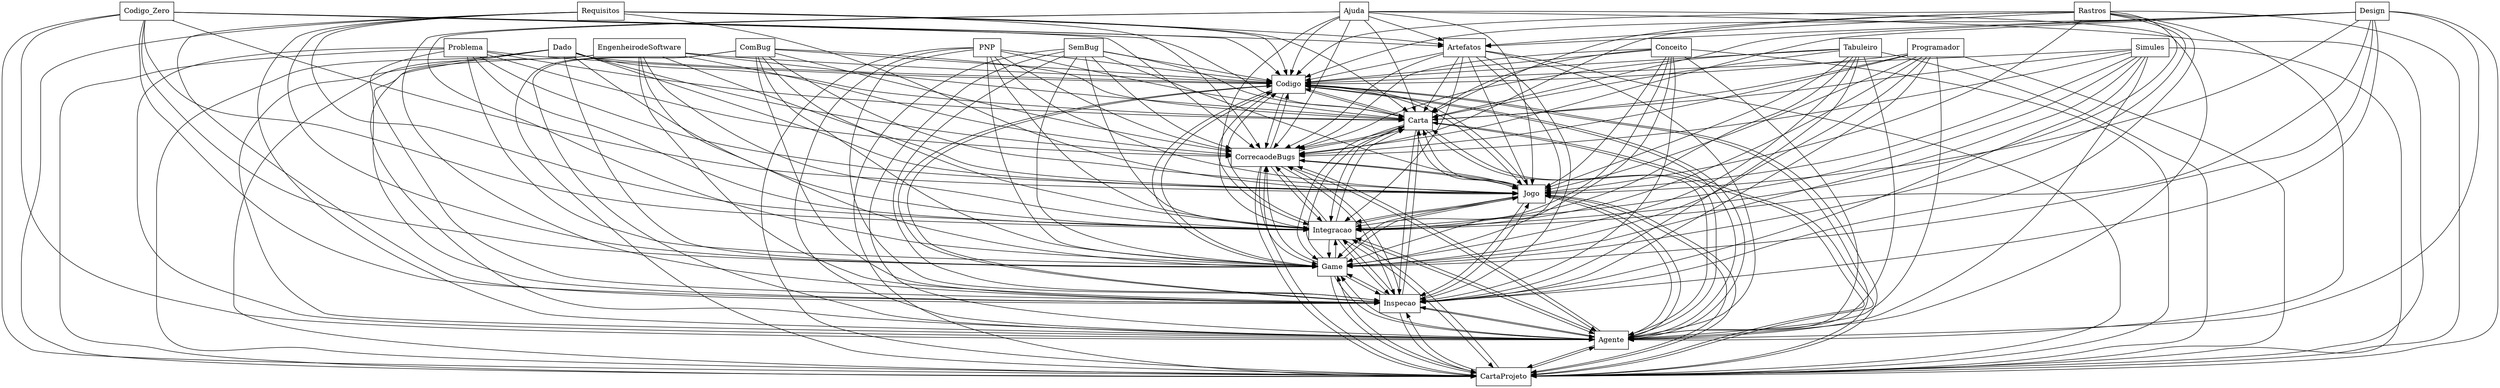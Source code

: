 digraph{
graph [rankdir=TB];
node [shape=box];
edge [arrowhead=normal];
0[label="Codigo",]
1[label="EngenheirodeSoftware",]
2[label="Carta",]
3[label="CartaProjeto",]
4[label="Codigo_Zero",]
5[label="PNP",]
6[label="Requisitos",]
7[label="Tabuleiro",]
8[label="ComBug",]
9[label="Problema",]
10[label="Rastros",]
11[label="Dado",]
12[label="Agente",]
13[label="Programador",]
14[label="Inspecao",]
15[label="Conceito",]
16[label="Game",]
17[label="Simules",]
18[label="Artefatos",]
19[label="SemBug",]
20[label="Ajuda",]
21[label="Integracao",]
22[label="Design",]
23[label="Jogo",]
24[label="CorrecaodeBugs",]
0->2[label="",]
0->3[label="",]
0->12[label="",]
0->14[label="",]
0->16[label="",]
0->21[label="",]
0->23[label="",]
0->24[label="",]
1->0[label="",]
1->2[label="",]
1->3[label="",]
1->12[label="",]
1->14[label="",]
1->16[label="",]
1->21[label="",]
1->23[label="",]
1->24[label="",]
2->0[label="",]
2->3[label="",]
2->12[label="",]
2->14[label="",]
2->16[label="",]
2->21[label="",]
2->23[label="",]
2->24[label="",]
3->0[label="",]
3->2[label="",]
3->12[label="",]
3->14[label="",]
3->16[label="",]
3->21[label="",]
3->23[label="",]
3->24[label="",]
4->0[label="",]
4->2[label="",]
4->3[label="",]
4->12[label="",]
4->14[label="",]
4->16[label="",]
4->18[label="",]
4->21[label="",]
4->23[label="",]
4->24[label="",]
5->0[label="",]
5->2[label="",]
5->3[label="",]
5->12[label="",]
5->14[label="",]
5->16[label="",]
5->21[label="",]
5->23[label="",]
5->24[label="",]
6->0[label="",]
6->2[label="",]
6->3[label="",]
6->12[label="",]
6->14[label="",]
6->16[label="",]
6->18[label="",]
6->21[label="",]
6->23[label="",]
6->24[label="",]
7->0[label="",]
7->2[label="",]
7->3[label="",]
7->12[label="",]
7->14[label="",]
7->16[label="",]
7->21[label="",]
7->23[label="",]
7->24[label="",]
8->0[label="",]
8->2[label="",]
8->3[label="",]
8->12[label="",]
8->14[label="",]
8->16[label="",]
8->21[label="",]
8->23[label="",]
8->24[label="",]
9->0[label="",]
9->2[label="",]
9->3[label="",]
9->12[label="",]
9->14[label="",]
9->16[label="",]
9->21[label="",]
9->23[label="",]
9->24[label="",]
10->0[label="",]
10->2[label="",]
10->3[label="",]
10->12[label="",]
10->14[label="",]
10->16[label="",]
10->18[label="",]
10->21[label="",]
10->23[label="",]
10->24[label="",]
11->0[label="",]
11->2[label="",]
11->3[label="",]
11->12[label="",]
11->14[label="",]
11->16[label="",]
11->21[label="",]
11->23[label="",]
11->24[label="",]
12->0[label="",]
12->2[label="",]
12->3[label="",]
12->14[label="",]
12->16[label="",]
12->21[label="",]
12->23[label="",]
12->24[label="",]
13->0[label="",]
13->2[label="",]
13->3[label="",]
13->12[label="",]
13->14[label="",]
13->16[label="",]
13->21[label="",]
13->23[label="",]
13->24[label="",]
14->0[label="",]
14->2[label="",]
14->3[label="",]
14->12[label="",]
14->16[label="",]
14->21[label="",]
14->23[label="",]
14->24[label="",]
15->0[label="",]
15->2[label="",]
15->3[label="",]
15->12[label="",]
15->14[label="",]
15->16[label="",]
15->21[label="",]
15->23[label="",]
15->24[label="",]
16->0[label="",]
16->2[label="",]
16->3[label="",]
16->12[label="",]
16->14[label="",]
16->21[label="",]
16->23[label="",]
16->24[label="",]
17->0[label="",]
17->2[label="",]
17->3[label="",]
17->12[label="",]
17->14[label="",]
17->16[label="",]
17->21[label="",]
17->23[label="",]
17->24[label="",]
18->0[label="",]
18->2[label="",]
18->3[label="",]
18->12[label="",]
18->14[label="",]
18->16[label="",]
18->21[label="",]
18->23[label="",]
18->24[label="",]
19->0[label="",]
19->2[label="",]
19->3[label="",]
19->12[label="",]
19->14[label="",]
19->16[label="",]
19->21[label="",]
19->23[label="",]
19->24[label="",]
20->0[label="",]
20->2[label="",]
20->3[label="",]
20->12[label="",]
20->14[label="",]
20->16[label="",]
20->18[label="",]
20->21[label="",]
20->23[label="",]
20->24[label="",]
21->0[label="",]
21->2[label="",]
21->3[label="",]
21->12[label="",]
21->14[label="",]
21->16[label="",]
21->23[label="",]
21->24[label="",]
22->0[label="",]
22->2[label="",]
22->3[label="",]
22->12[label="",]
22->14[label="",]
22->16[label="",]
22->18[label="",]
22->21[label="",]
22->23[label="",]
22->24[label="",]
23->0[label="",]
23->2[label="",]
23->3[label="",]
23->12[label="",]
23->14[label="",]
23->16[label="",]
23->21[label="",]
23->24[label="",]
24->0[label="",]
24->2[label="",]
24->3[label="",]
24->12[label="",]
24->14[label="",]
24->16[label="",]
24->21[label="",]
24->23[label="",]
}
